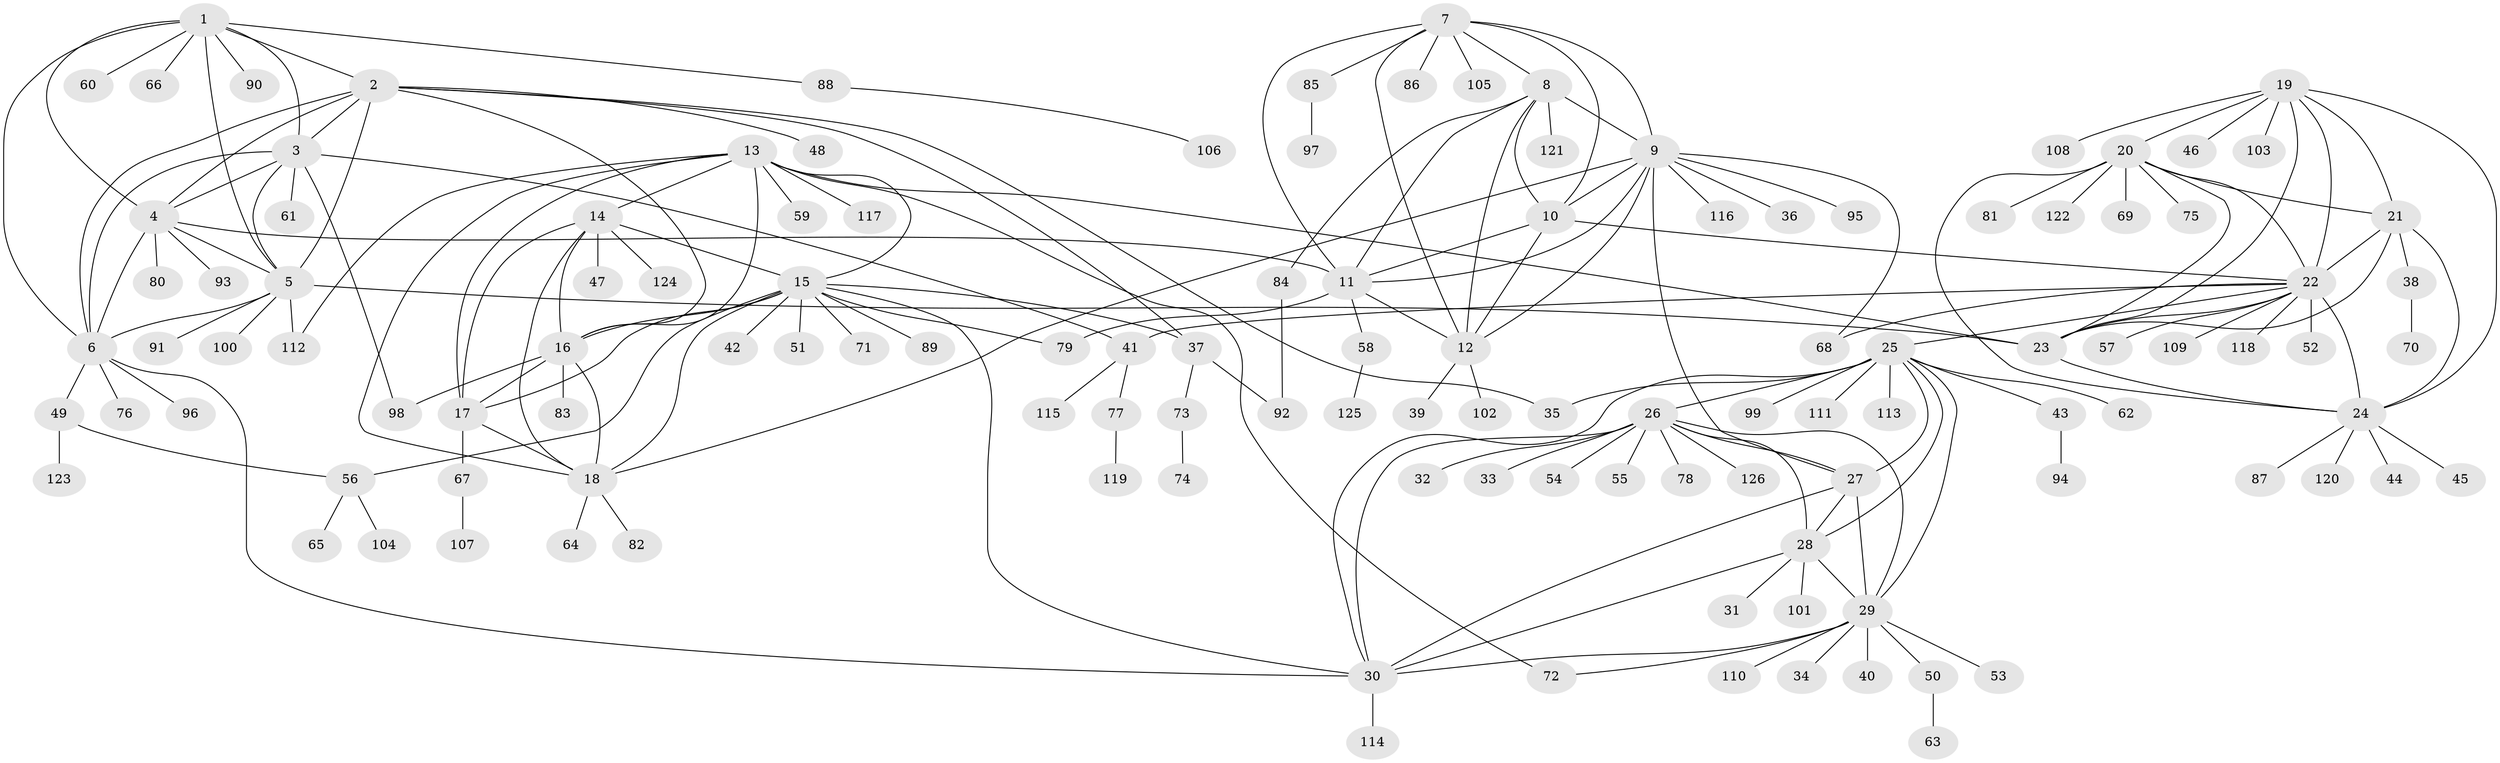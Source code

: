// Generated by graph-tools (version 1.1) at 2025/02/03/09/25 03:02:43]
// undirected, 126 vertices, 191 edges
graph export_dot {
graph [start="1"]
  node [color=gray90,style=filled];
  1;
  2;
  3;
  4;
  5;
  6;
  7;
  8;
  9;
  10;
  11;
  12;
  13;
  14;
  15;
  16;
  17;
  18;
  19;
  20;
  21;
  22;
  23;
  24;
  25;
  26;
  27;
  28;
  29;
  30;
  31;
  32;
  33;
  34;
  35;
  36;
  37;
  38;
  39;
  40;
  41;
  42;
  43;
  44;
  45;
  46;
  47;
  48;
  49;
  50;
  51;
  52;
  53;
  54;
  55;
  56;
  57;
  58;
  59;
  60;
  61;
  62;
  63;
  64;
  65;
  66;
  67;
  68;
  69;
  70;
  71;
  72;
  73;
  74;
  75;
  76;
  77;
  78;
  79;
  80;
  81;
  82;
  83;
  84;
  85;
  86;
  87;
  88;
  89;
  90;
  91;
  92;
  93;
  94;
  95;
  96;
  97;
  98;
  99;
  100;
  101;
  102;
  103;
  104;
  105;
  106;
  107;
  108;
  109;
  110;
  111;
  112;
  113;
  114;
  115;
  116;
  117;
  118;
  119;
  120;
  121;
  122;
  123;
  124;
  125;
  126;
  1 -- 2;
  1 -- 3;
  1 -- 4;
  1 -- 5;
  1 -- 6;
  1 -- 60;
  1 -- 66;
  1 -- 88;
  1 -- 90;
  2 -- 3;
  2 -- 4;
  2 -- 5;
  2 -- 6;
  2 -- 16;
  2 -- 35;
  2 -- 37;
  2 -- 48;
  3 -- 4;
  3 -- 5;
  3 -- 6;
  3 -- 41;
  3 -- 61;
  3 -- 98;
  4 -- 5;
  4 -- 6;
  4 -- 11;
  4 -- 80;
  4 -- 93;
  5 -- 6;
  5 -- 23;
  5 -- 91;
  5 -- 100;
  5 -- 112;
  6 -- 30;
  6 -- 49;
  6 -- 76;
  6 -- 96;
  7 -- 8;
  7 -- 9;
  7 -- 10;
  7 -- 11;
  7 -- 12;
  7 -- 85;
  7 -- 86;
  7 -- 105;
  8 -- 9;
  8 -- 10;
  8 -- 11;
  8 -- 12;
  8 -- 84;
  8 -- 121;
  9 -- 10;
  9 -- 11;
  9 -- 12;
  9 -- 18;
  9 -- 27;
  9 -- 36;
  9 -- 68;
  9 -- 95;
  9 -- 116;
  10 -- 11;
  10 -- 12;
  10 -- 22;
  11 -- 12;
  11 -- 58;
  11 -- 79;
  12 -- 39;
  12 -- 102;
  13 -- 14;
  13 -- 15;
  13 -- 16;
  13 -- 17;
  13 -- 18;
  13 -- 23;
  13 -- 59;
  13 -- 72;
  13 -- 112;
  13 -- 117;
  14 -- 15;
  14 -- 16;
  14 -- 17;
  14 -- 18;
  14 -- 47;
  14 -- 124;
  15 -- 16;
  15 -- 17;
  15 -- 18;
  15 -- 30;
  15 -- 37;
  15 -- 42;
  15 -- 51;
  15 -- 56;
  15 -- 71;
  15 -- 79;
  15 -- 89;
  16 -- 17;
  16 -- 18;
  16 -- 83;
  16 -- 98;
  17 -- 18;
  17 -- 67;
  18 -- 64;
  18 -- 82;
  19 -- 20;
  19 -- 21;
  19 -- 22;
  19 -- 23;
  19 -- 24;
  19 -- 46;
  19 -- 103;
  19 -- 108;
  20 -- 21;
  20 -- 22;
  20 -- 23;
  20 -- 24;
  20 -- 69;
  20 -- 75;
  20 -- 81;
  20 -- 122;
  21 -- 22;
  21 -- 23;
  21 -- 24;
  21 -- 38;
  22 -- 23;
  22 -- 24;
  22 -- 25;
  22 -- 41;
  22 -- 52;
  22 -- 57;
  22 -- 68;
  22 -- 109;
  22 -- 118;
  23 -- 24;
  24 -- 44;
  24 -- 45;
  24 -- 87;
  24 -- 120;
  25 -- 26;
  25 -- 27;
  25 -- 28;
  25 -- 29;
  25 -- 30;
  25 -- 35;
  25 -- 43;
  25 -- 62;
  25 -- 99;
  25 -- 111;
  25 -- 113;
  26 -- 27;
  26 -- 28;
  26 -- 29;
  26 -- 30;
  26 -- 32;
  26 -- 33;
  26 -- 54;
  26 -- 55;
  26 -- 78;
  26 -- 126;
  27 -- 28;
  27 -- 29;
  27 -- 30;
  28 -- 29;
  28 -- 30;
  28 -- 31;
  28 -- 101;
  29 -- 30;
  29 -- 34;
  29 -- 40;
  29 -- 50;
  29 -- 53;
  29 -- 72;
  29 -- 110;
  30 -- 114;
  37 -- 73;
  37 -- 92;
  38 -- 70;
  41 -- 77;
  41 -- 115;
  43 -- 94;
  49 -- 56;
  49 -- 123;
  50 -- 63;
  56 -- 65;
  56 -- 104;
  58 -- 125;
  67 -- 107;
  73 -- 74;
  77 -- 119;
  84 -- 92;
  85 -- 97;
  88 -- 106;
}
